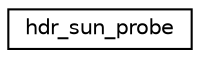 digraph "Graphical Class Hierarchy"
{
 // LATEX_PDF_SIZE
  edge [fontname="Helvetica",fontsize="10",labelfontname="Helvetica",labelfontsize="10"];
  node [fontname="Helvetica",fontsize="10",shape=record];
  rankdir="LR";
  Node0 [label="hdr_sun_probe",height=0.2,width=0.4,color="black", fillcolor="white", style="filled",URL="$structhdr__sun__probe.html",tooltip="hdr_sun_probe describes probe packets used by UWSUN"];
}
